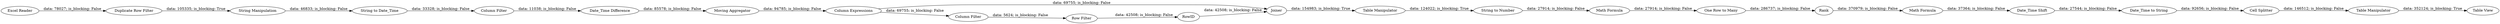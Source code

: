 digraph {
	"-8000728947901307549_31" [label="Table Manipulator"]
	"-8000728947901307549_84" [label=Rank]
	"-8000728947901307549_23" [label="Column Filter"]
	"-8000728947901307549_82" [label="One Row to Many"]
	"-8000728947901307549_1" [label="Excel Reader"]
	"-8000728947901307549_92" [label="Table Manipulator"]
	"-8000728947901307549_93" [label="Table View"]
	"-8000728947901307549_85" [label="Date_Time Shift"]
	"-8000728947901307549_89" [label="String to Number"]
	"-8000728947901307549_2" [label="Duplicate Row Filter"]
	"-8000728947901307549_26" [label="Column Expressions"]
	"-8000728947901307549_28" [label="Row Filter"]
	"-8000728947901307549_24" [label="Date_Time Difference"]
	"-8000728947901307549_30" [label=Joiner]
	"-8000728947901307549_90" [label="Date_Time to String"]
	"-8000728947901307549_27" [label="Column Filter"]
	"-8000728947901307549_83" [label="Math Formula"]
	"-8000728947901307549_21" [label="String Manipulation"]
	"-8000728947901307549_22" [label="String to Date_Time"]
	"-8000728947901307549_25" [label="Moving Aggregator"]
	"-8000728947901307549_29" [label=RowID]
	"-8000728947901307549_91" [label="Cell Splitter"]
	"-8000728947901307549_88" [label="Math Formula"]
	"-8000728947901307549_27" -> "-8000728947901307549_28" [label="data: 5624; is_blocking: False"]
	"-8000728947901307549_31" -> "-8000728947901307549_89" [label="data: 124022; is_blocking: True"]
	"-8000728947901307549_92" -> "-8000728947901307549_93" [label="data: 352124; is_blocking: True"]
	"-8000728947901307549_21" -> "-8000728947901307549_22" [label="data: 46833; is_blocking: False"]
	"-8000728947901307549_1" -> "-8000728947901307549_2" [label="data: 78027; is_blocking: False"]
	"-8000728947901307549_91" -> "-8000728947901307549_92" [label="data: 146512; is_blocking: False"]
	"-8000728947901307549_83" -> "-8000728947901307549_82" [label="data: 27914; is_blocking: False"]
	"-8000728947901307549_2" -> "-8000728947901307549_21" [label="data: 105335; is_blocking: True"]
	"-8000728947901307549_26" -> "-8000728947901307549_27" [label="data: 69755; is_blocking: False"]
	"-8000728947901307549_88" -> "-8000728947901307549_85" [label="data: 37364; is_blocking: False"]
	"-8000728947901307549_29" -> "-8000728947901307549_30" [label="data: 42508; is_blocking: False"]
	"-8000728947901307549_28" -> "-8000728947901307549_29" [label="data: 42508; is_blocking: False"]
	"-8000728947901307549_26" -> "-8000728947901307549_30" [label="data: 69755; is_blocking: False"]
	"-8000728947901307549_82" -> "-8000728947901307549_84" [label="data: 286737; is_blocking: False"]
	"-8000728947901307549_23" -> "-8000728947901307549_24" [label="data: 11038; is_blocking: False"]
	"-8000728947901307549_90" -> "-8000728947901307549_91" [label="data: 92656; is_blocking: False"]
	"-8000728947901307549_84" -> "-8000728947901307549_88" [label="data: 370979; is_blocking: False"]
	"-8000728947901307549_89" -> "-8000728947901307549_83" [label="data: 27914; is_blocking: False"]
	"-8000728947901307549_25" -> "-8000728947901307549_26" [label="data: 94785; is_blocking: False"]
	"-8000728947901307549_30" -> "-8000728947901307549_31" [label="data: 154983; is_blocking: True"]
	"-8000728947901307549_24" -> "-8000728947901307549_25" [label="data: 85578; is_blocking: False"]
	"-8000728947901307549_85" -> "-8000728947901307549_90" [label="data: 27544; is_blocking: False"]
	"-8000728947901307549_22" -> "-8000728947901307549_23" [label="data: 33328; is_blocking: False"]
	rankdir=LR
}
